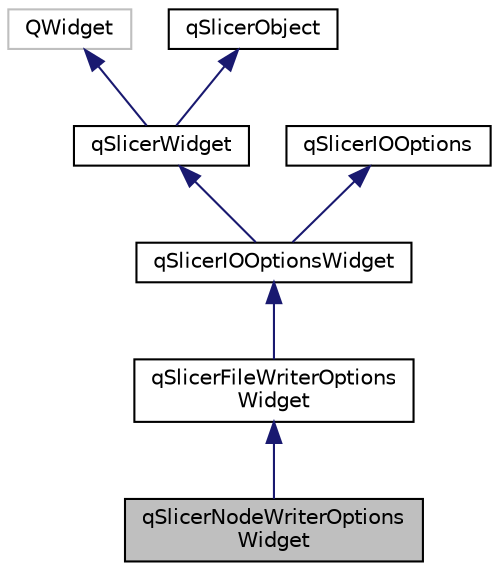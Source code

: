 digraph "qSlicerNodeWriterOptionsWidget"
{
  bgcolor="transparent";
  edge [fontname="Helvetica",fontsize="10",labelfontname="Helvetica",labelfontsize="10"];
  node [fontname="Helvetica",fontsize="10",shape=record];
  Node7 [label="qSlicerNodeWriterOptions\lWidget",height=0.2,width=0.4,color="black", fillcolor="grey75", style="filled", fontcolor="black"];
  Node8 -> Node7 [dir="back",color="midnightblue",fontsize="10",style="solid",fontname="Helvetica"];
  Node8 [label="qSlicerFileWriterOptions\lWidget",height=0.2,width=0.4,color="black",URL="$classqSlicerFileWriterOptionsWidget.html",tooltip="Base class for all the Writer Options widget. "];
  Node9 -> Node8 [dir="back",color="midnightblue",fontsize="10",style="solid",fontname="Helvetica"];
  Node9 [label="qSlicerIOOptionsWidget",height=0.2,width=0.4,color="black",URL="$classqSlicerIOOptionsWidget.html"];
  Node10 -> Node9 [dir="back",color="midnightblue",fontsize="10",style="solid",fontname="Helvetica"];
  Node10 [label="qSlicerWidget",height=0.2,width=0.4,color="black",URL="$classqSlicerWidget.html"];
  Node11 -> Node10 [dir="back",color="midnightblue",fontsize="10",style="solid",fontname="Helvetica"];
  Node11 [label="QWidget",height=0.2,width=0.4,color="grey75"];
  Node12 -> Node10 [dir="back",color="midnightblue",fontsize="10",style="solid",fontname="Helvetica"];
  Node12 [label="qSlicerObject",height=0.2,width=0.4,color="black",URL="$classqSlicerObject.html"];
  Node13 -> Node9 [dir="back",color="midnightblue",fontsize="10",style="solid",fontname="Helvetica"];
  Node13 [label="qSlicerIOOptions",height=0.2,width=0.4,color="black",URL="$classqSlicerIOOptions.html"];
}
